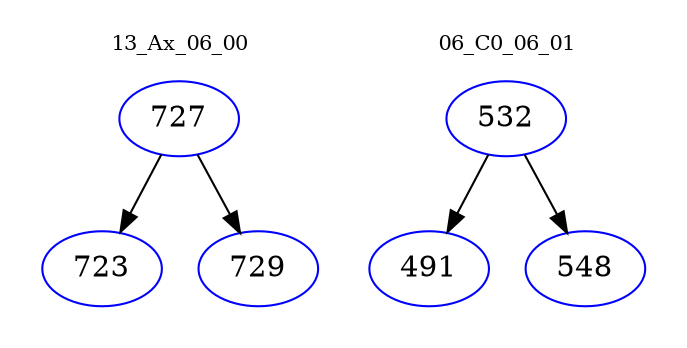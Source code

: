 digraph{
subgraph cluster_0 {
color = white
label = "13_Ax_06_00";
fontsize=10;
T0_727 [label="727", color="blue"]
T0_727 -> T0_723 [color="black"]
T0_723 [label="723", color="blue"]
T0_727 -> T0_729 [color="black"]
T0_729 [label="729", color="blue"]
}
subgraph cluster_1 {
color = white
label = "06_C0_06_01";
fontsize=10;
T1_532 [label="532", color="blue"]
T1_532 -> T1_491 [color="black"]
T1_491 [label="491", color="blue"]
T1_532 -> T1_548 [color="black"]
T1_548 [label="548", color="blue"]
}
}
